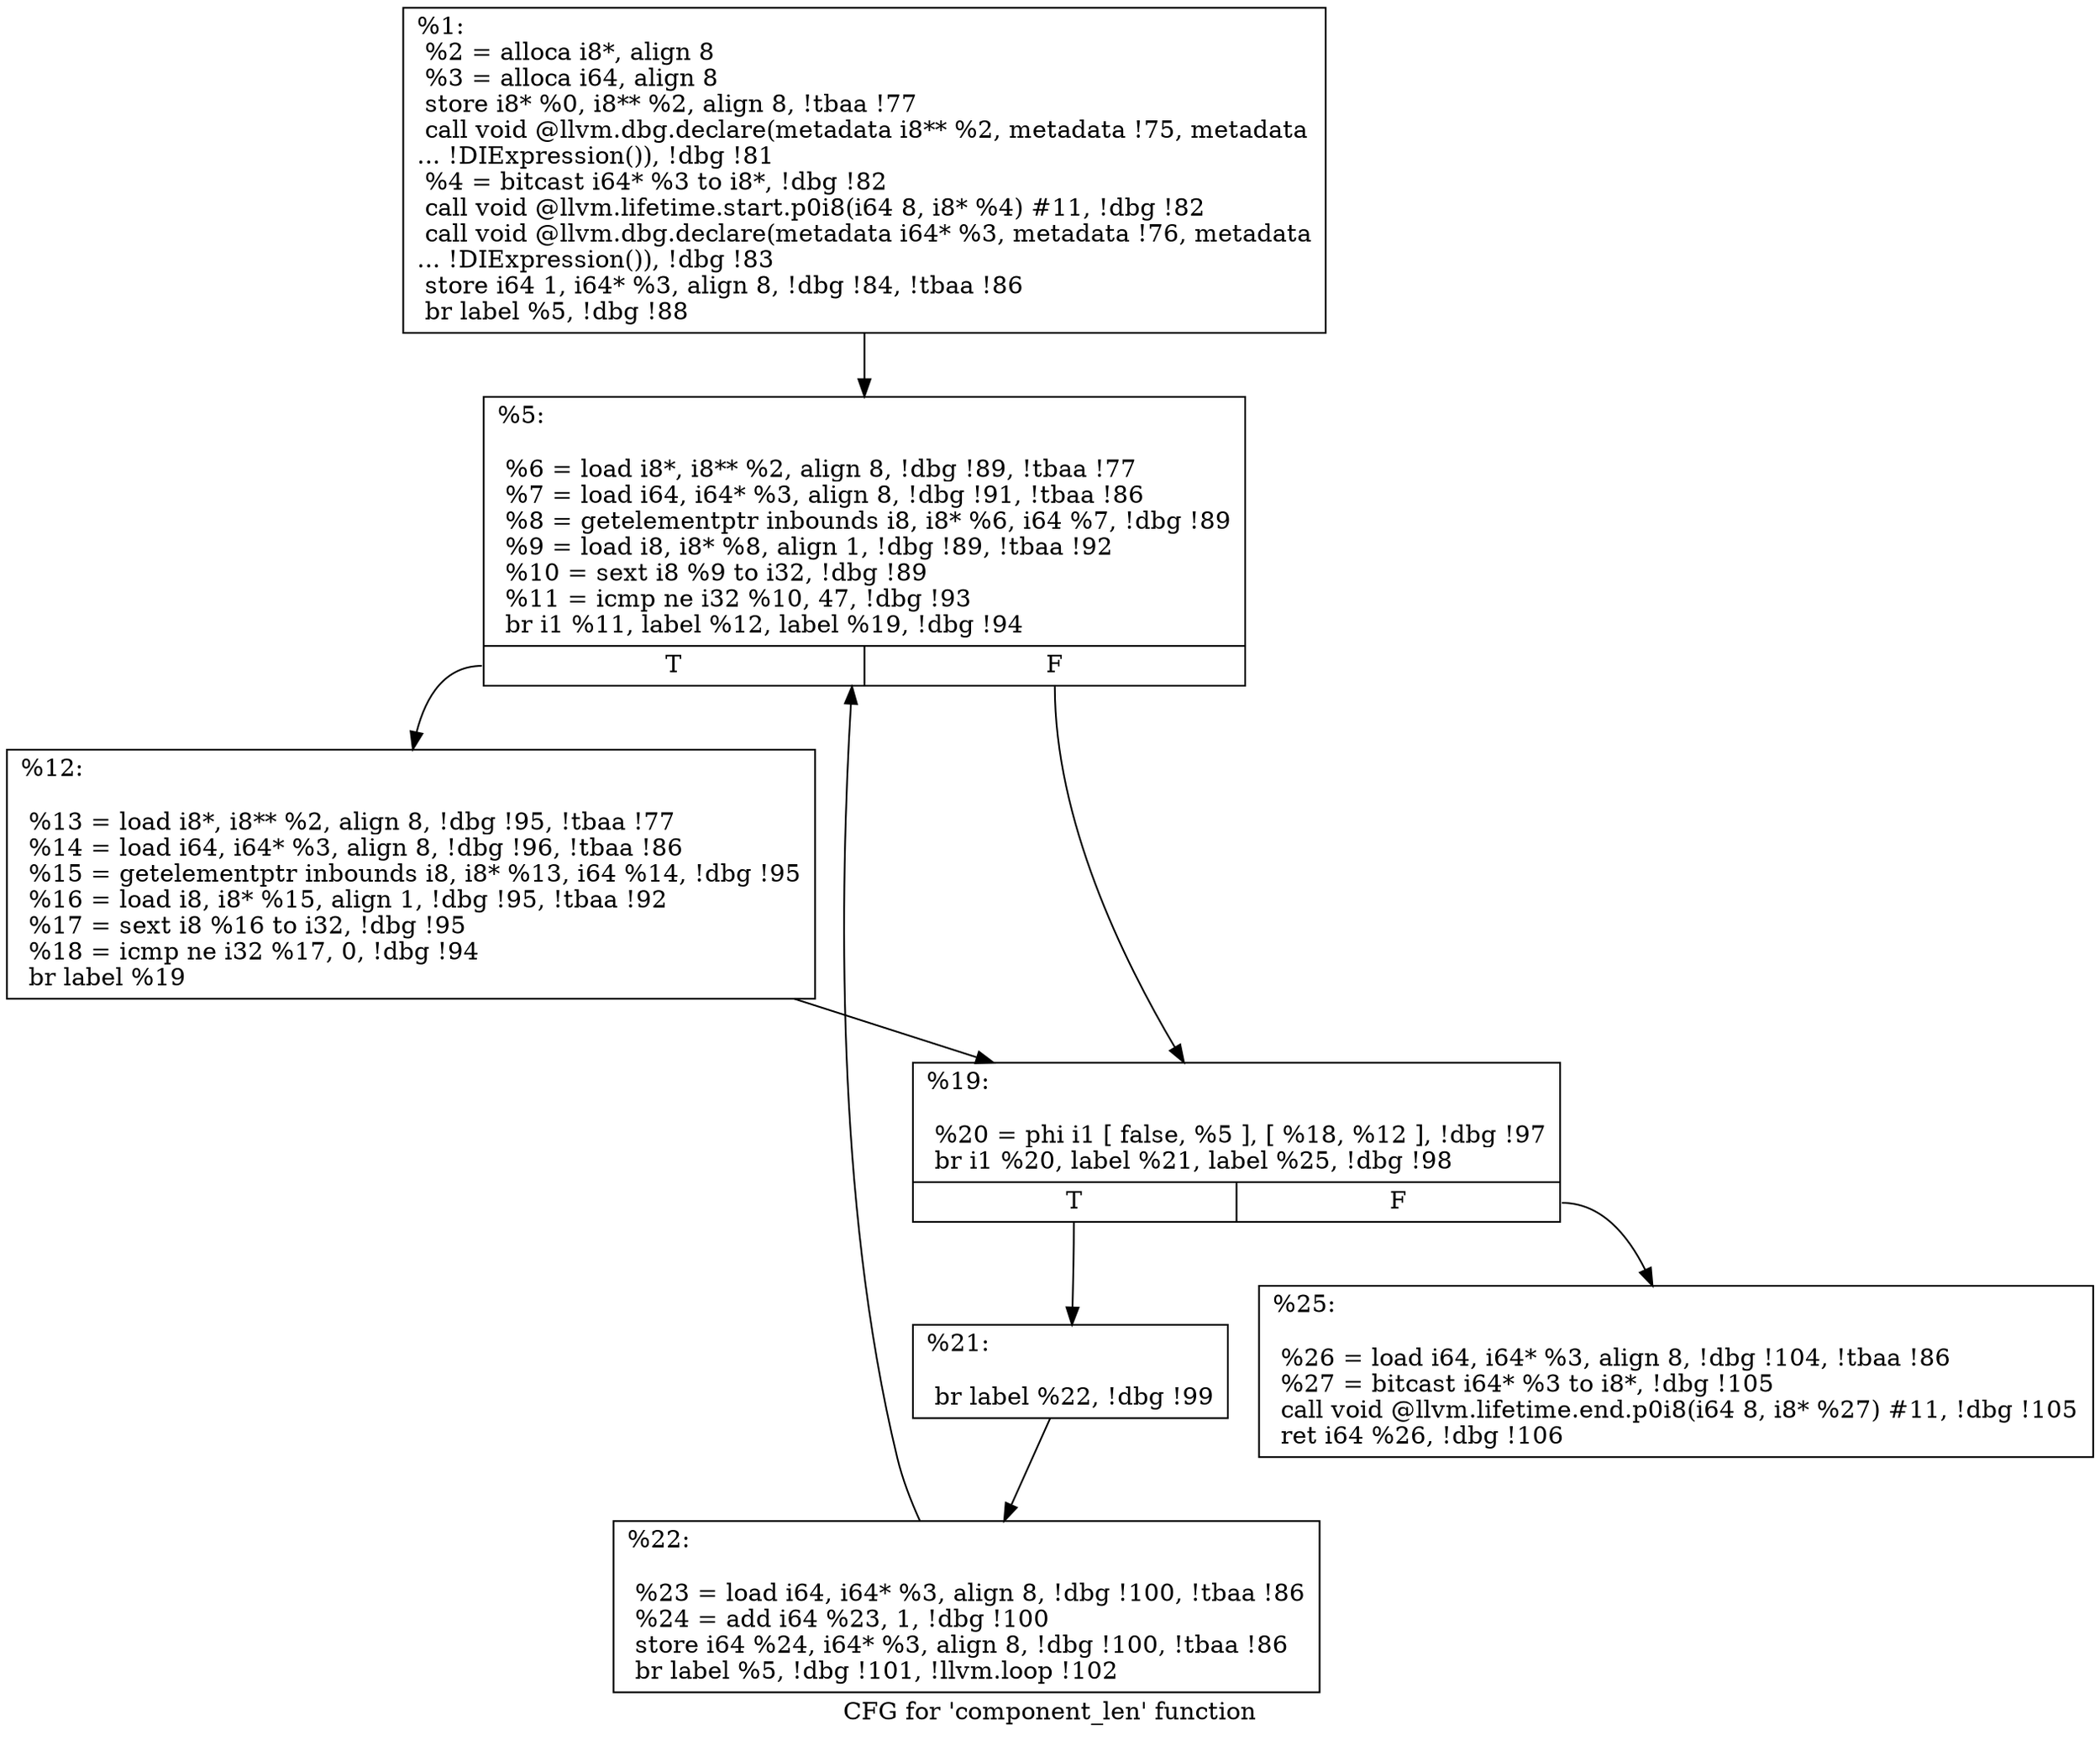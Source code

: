 digraph "CFG for 'component_len' function" {
	label="CFG for 'component_len' function";

	Node0x23a47d0 [shape=record,label="{%1:\l  %2 = alloca i8*, align 8\l  %3 = alloca i64, align 8\l  store i8* %0, i8** %2, align 8, !tbaa !77\l  call void @llvm.dbg.declare(metadata i8** %2, metadata !75, metadata\l... !DIExpression()), !dbg !81\l  %4 = bitcast i64* %3 to i8*, !dbg !82\l  call void @llvm.lifetime.start.p0i8(i64 8, i8* %4) #11, !dbg !82\l  call void @llvm.dbg.declare(metadata i64* %3, metadata !76, metadata\l... !DIExpression()), !dbg !83\l  store i64 1, i64* %3, align 8, !dbg !84, !tbaa !86\l  br label %5, !dbg !88\l}"];
	Node0x23a47d0 -> Node0x23a52f0;
	Node0x23a52f0 [shape=record,label="{%5:\l\l  %6 = load i8*, i8** %2, align 8, !dbg !89, !tbaa !77\l  %7 = load i64, i64* %3, align 8, !dbg !91, !tbaa !86\l  %8 = getelementptr inbounds i8, i8* %6, i64 %7, !dbg !89\l  %9 = load i8, i8* %8, align 1, !dbg !89, !tbaa !92\l  %10 = sext i8 %9 to i32, !dbg !89\l  %11 = icmp ne i32 %10, 47, !dbg !93\l  br i1 %11, label %12, label %19, !dbg !94\l|{<s0>T|<s1>F}}"];
	Node0x23a52f0:s0 -> Node0x23a5340;
	Node0x23a52f0:s1 -> Node0x23a5390;
	Node0x23a5340 [shape=record,label="{%12:\l\l  %13 = load i8*, i8** %2, align 8, !dbg !95, !tbaa !77\l  %14 = load i64, i64* %3, align 8, !dbg !96, !tbaa !86\l  %15 = getelementptr inbounds i8, i8* %13, i64 %14, !dbg !95\l  %16 = load i8, i8* %15, align 1, !dbg !95, !tbaa !92\l  %17 = sext i8 %16 to i32, !dbg !95\l  %18 = icmp ne i32 %17, 0, !dbg !94\l  br label %19\l}"];
	Node0x23a5340 -> Node0x23a5390;
	Node0x23a5390 [shape=record,label="{%19:\l\l  %20 = phi i1 [ false, %5 ], [ %18, %12 ], !dbg !97\l  br i1 %20, label %21, label %25, !dbg !98\l|{<s0>T|<s1>F}}"];
	Node0x23a5390:s0 -> Node0x23a53e0;
	Node0x23a5390:s1 -> Node0x23a5480;
	Node0x23a53e0 [shape=record,label="{%21:\l\l  br label %22, !dbg !99\l}"];
	Node0x23a53e0 -> Node0x23a5430;
	Node0x23a5430 [shape=record,label="{%22:\l\l  %23 = load i64, i64* %3, align 8, !dbg !100, !tbaa !86\l  %24 = add i64 %23, 1, !dbg !100\l  store i64 %24, i64* %3, align 8, !dbg !100, !tbaa !86\l  br label %5, !dbg !101, !llvm.loop !102\l}"];
	Node0x23a5430 -> Node0x23a52f0;
	Node0x23a5480 [shape=record,label="{%25:\l\l  %26 = load i64, i64* %3, align 8, !dbg !104, !tbaa !86\l  %27 = bitcast i64* %3 to i8*, !dbg !105\l  call void @llvm.lifetime.end.p0i8(i64 8, i8* %27) #11, !dbg !105\l  ret i64 %26, !dbg !106\l}"];
}
